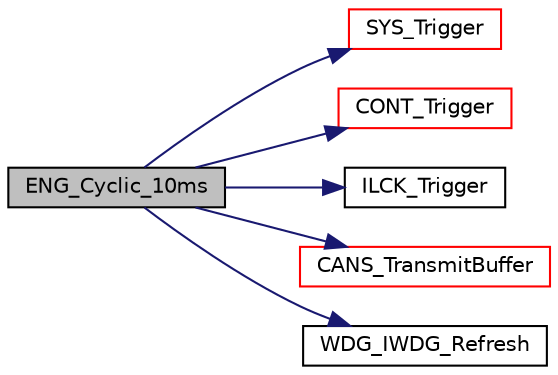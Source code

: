 digraph "ENG_Cyclic_10ms"
{
  edge [fontname="Helvetica",fontsize="10",labelfontname="Helvetica",labelfontsize="10"];
  node [fontname="Helvetica",fontsize="10",shape=record];
  rankdir="LR";
  Node34 [label="ENG_Cyclic_10ms",height=0.2,width=0.4,color="black", fillcolor="grey75", style="filled", fontcolor="black"];
  Node34 -> Node35 [color="midnightblue",fontsize="10",style="solid",fontname="Helvetica"];
  Node35 [label="SYS_Trigger",height=0.2,width=0.4,color="red", fillcolor="white", style="filled",URL="$sys_8c.html#a8ee066ca68d286c5a4c1231a6e68bb11",tooltip="trigger function for the SYS driver state machine. "];
  Node34 -> Node77 [color="midnightblue",fontsize="10",style="solid",fontname="Helvetica"];
  Node77 [label="CONT_Trigger",height=0.2,width=0.4,color="red", fillcolor="white", style="filled",URL="$contactor_8c.html#a8b14c37988e970b1cce9ca18c1e3f09c",tooltip="Trigger function for the CONT driver state machine. "];
  Node34 -> Node89 [color="midnightblue",fontsize="10",style="solid",fontname="Helvetica"];
  Node89 [label="ILCK_Trigger",height=0.2,width=0.4,color="black", fillcolor="white", style="filled",URL="$interlock_8h.html#ab36dc56ba7d336a15ad43fb17da83e62",tooltip="trigger function for the ILCK driver state machine. "];
  Node34 -> Node90 [color="midnightblue",fontsize="10",style="solid",fontname="Helvetica"];
  Node90 [label="CANS_TransmitBuffer",height=0.2,width=0.4,color="red", fillcolor="white", style="filled",URL="$cansignal_8c.html#a2db3e0b8d80f89dcc2894ae4da098117",tooltip="Transmits canNode transmit buffer. "];
  Node34 -> Node92 [color="midnightblue",fontsize="10",style="solid",fontname="Helvetica"];
  Node92 [label="WDG_IWDG_Refresh",height=0.2,width=0.4,color="black", fillcolor="white", style="filled",URL="$wdg_8c.html#a945085e57bde99f27c7ecea1c1ec5714",tooltip="refreshes independent watchdog "];
}
